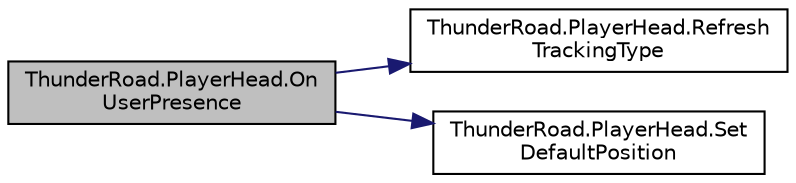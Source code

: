 digraph "ThunderRoad.PlayerHead.OnUserPresence"
{
 // LATEX_PDF_SIZE
  edge [fontname="Helvetica",fontsize="10",labelfontname="Helvetica",labelfontsize="10"];
  node [fontname="Helvetica",fontsize="10",shape=record];
  rankdir="LR";
  Node1 [label="ThunderRoad.PlayerHead.On\lUserPresence",height=0.2,width=0.4,color="black", fillcolor="grey75", style="filled", fontcolor="black",tooltip="Called when [user presence]."];
  Node1 -> Node2 [color="midnightblue",fontsize="10",style="solid",fontname="Helvetica"];
  Node2 [label="ThunderRoad.PlayerHead.Refresh\lTrackingType",height=0.2,width=0.4,color="black", fillcolor="white", style="filled",URL="$class_thunder_road_1_1_player_head.html#ae147511d94554e4b44bd94d34cfc6afb",tooltip="Refreshes the type of the tracking."];
  Node1 -> Node3 [color="midnightblue",fontsize="10",style="solid",fontname="Helvetica"];
  Node3 [label="ThunderRoad.PlayerHead.Set\lDefaultPosition",height=0.2,width=0.4,color="black", fillcolor="white", style="filled",URL="$class_thunder_road_1_1_player_head.html#accd96a2e79e2cbcb901e0b3dd2fb8665",tooltip="Sets the default position."];
}
